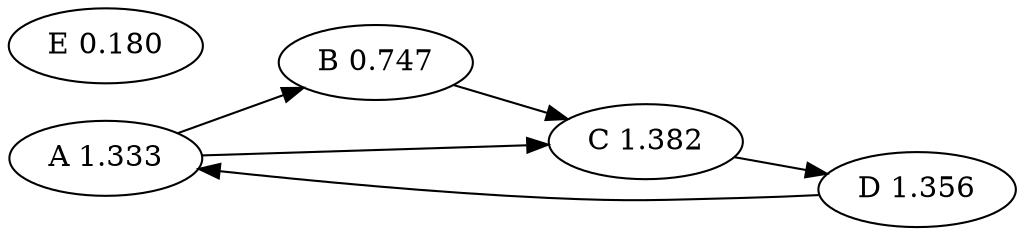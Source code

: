 digraph {
	rankdir=LR;
	ratio=auto;
	center=true;
	A[label="A 1.333"];
	B[label="B 0.747"];
	C[label="C 1.382"];
	D[label="D 1.356"];
	E[label="E 0.180"];
	A -> B;
	A -> C;
	B -> C;
	C -> D;
	D -> A;
}